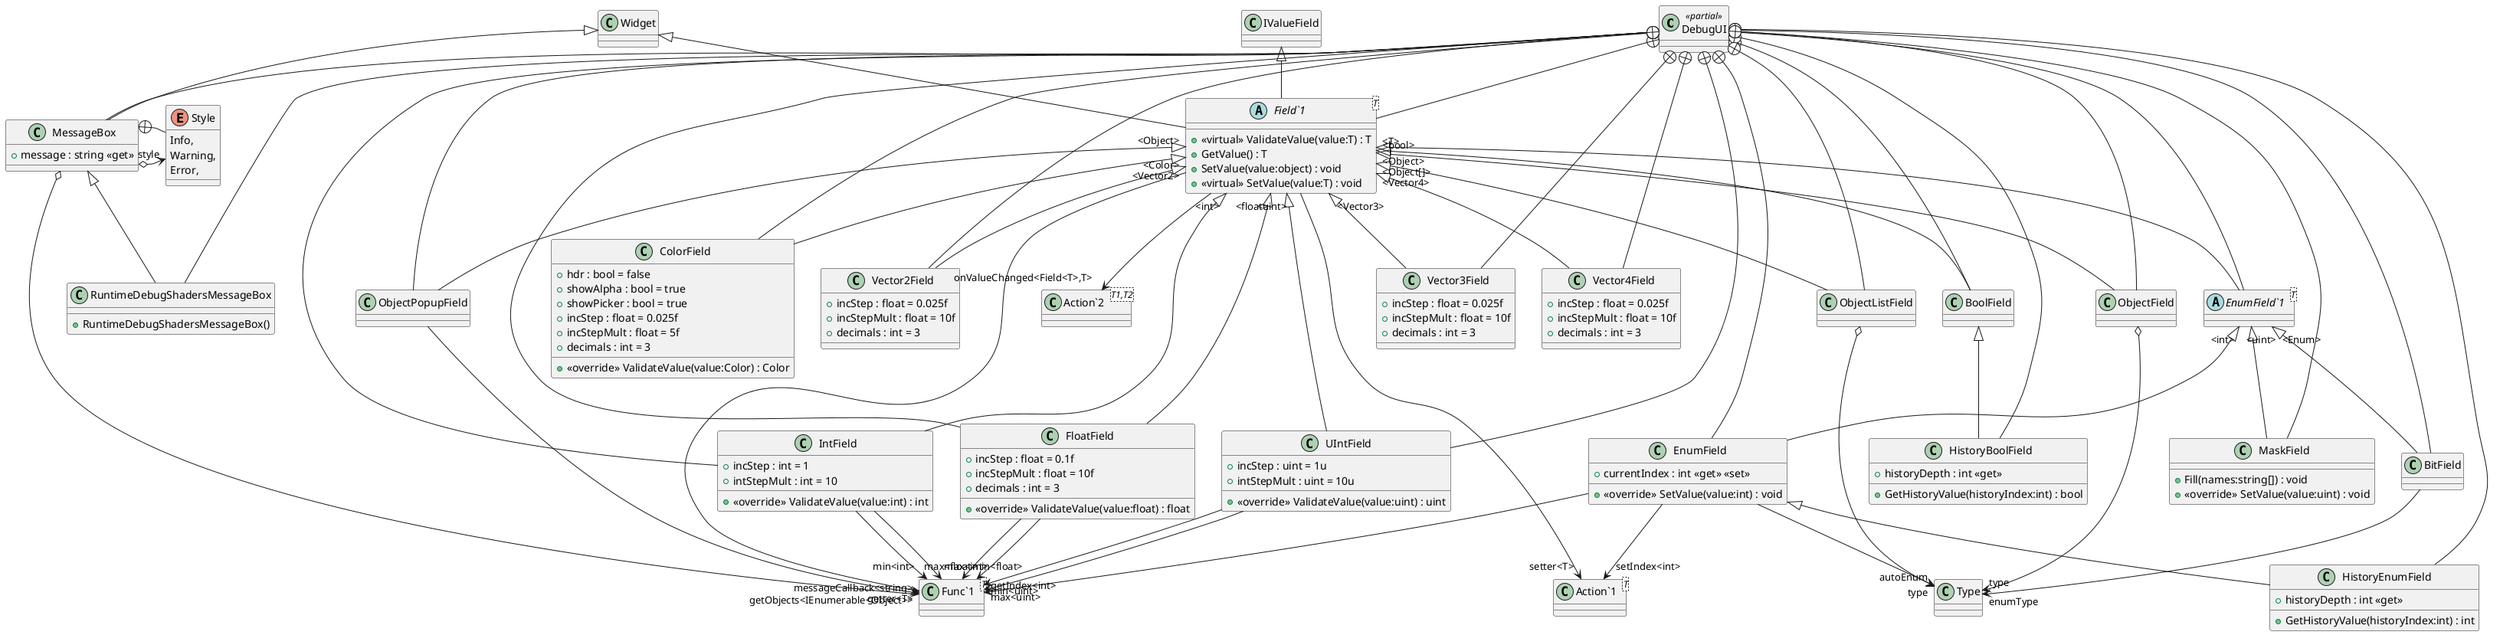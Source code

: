 @startuml
class DebugUI <<partial>> {
}
abstract class "Field`1"<T> {
    + <<virtual>> ValidateValue(value:T) : T
    + GetValue() : T
    + SetValue(value:object) : void
    + <<virtual>> SetValue(value:T) : void
}
class BoolField {
}
class HistoryBoolField {
    + historyDepth : int <<get>>
    + GetHistoryValue(historyIndex:int) : bool
}
class IntField {
    + incStep : int = 1
    + intStepMult : int = 10
    + <<override>> ValidateValue(value:int) : int
}
class UIntField {
    + incStep : uint = 1u
    + intStepMult : uint = 10u
    + <<override>> ValidateValue(value:uint) : uint
}
class FloatField {
    + incStep : float = 0.1f
    + incStepMult : float = 10f
    + decimals : int = 3
    + <<override>> ValidateValue(value:float) : float
}
abstract class "EnumField`1"<T> {
}
class EnumField {
    + currentIndex : int <<get>> <<set>>
    + <<override>> SetValue(value:int) : void
}
class ObjectPopupField {
}
class HistoryEnumField {
    + historyDepth : int <<get>>
    + GetHistoryValue(historyIndex:int) : int
}
class BitField {
}
class MaskField {
    + Fill(names:string[]) : void
    + <<override>> SetValue(value:uint) : void
}
class ColorField {
    + hdr : bool = false
    + showAlpha : bool = true
    + showPicker : bool = true
    + incStep : float = 0.025f
    + incStepMult : float = 5f
    + decimals : int = 3
    + <<override>> ValidateValue(value:Color) : Color
}
class Vector2Field {
    + incStep : float = 0.025f
    + incStepMult : float = 10f
    + decimals : int = 3
}
class Vector3Field {
    + incStep : float = 0.025f
    + incStepMult : float = 10f
    + decimals : int = 3
}
class Vector4Field {
    + incStep : float = 0.025f
    + incStepMult : float = 10f
    + decimals : int = 3
}
class ObjectField {
}
class ObjectListField {
}
class MessageBox {
    + message : string <<get>>
}
class RuntimeDebugShadersMessageBox {
    + RuntimeDebugShadersMessageBox()
}
class "Func`1"<T> {
}
class "Action`1"<T> {
}
class "Action`2"<T1,T2> {
}
enum Style {
    Info,
    Warning,
    Error,
}
DebugUI +-- "Field`1"
Widget <|-- "Field`1"
IValueField <|-- "Field`1"
"Field`1" --> "getter<T>" "Func`1"
"Field`1" --> "setter<T>" "Action`1"
"Field`1" --> "onValueChanged<Field<T>,T>" "Action`2"
DebugUI +-- BoolField
"Field`1" "<bool>" <|-- BoolField
DebugUI +-- HistoryBoolField
BoolField <|-- HistoryBoolField
DebugUI +-- IntField
"Field`1" "<int>" <|-- IntField
IntField --> "min<int>" "Func`1"
IntField --> "max<int>" "Func`1"
DebugUI +-- UIntField
"Field`1" "<uint>" <|-- UIntField
UIntField --> "min<uint>" "Func`1"
UIntField --> "max<uint>" "Func`1"
DebugUI +-- FloatField
"Field`1" "<float>" <|-- FloatField
FloatField --> "min<float>" "Func`1"
FloatField --> "max<float>" "Func`1"
DebugUI +-- "EnumField`1"
"Field`1" "<T>" <|-- "EnumField`1"
DebugUI +-- EnumField
"EnumField`1" "<int>" <|-- EnumField
EnumField --> "getIndex<int>" "Func`1"
EnumField --> "setIndex<int>" "Action`1"
EnumField --> "autoEnum" Type
DebugUI +-- ObjectPopupField
"Field`1" "<Object>" <|-- ObjectPopupField
ObjectPopupField --> "getObjects<IEnumerable<Object>>" "Func`1"
DebugUI +-- HistoryEnumField
EnumField <|-- HistoryEnumField
DebugUI +-- BitField
"EnumField`1" "<Enum>" <|-- BitField
BitField --> "enumType" Type
DebugUI +-- MaskField
"EnumField`1" "<uint>" <|-- MaskField
DebugUI +-- ColorField
"Field`1" "<Color>" <|-- ColorField
DebugUI +-- Vector2Field
"Field`1" "<Vector2>" <|-- Vector2Field
DebugUI +-- Vector3Field
"Field`1" "<Vector3>" <|-- Vector3Field
DebugUI +-- Vector4Field
"Field`1" "<Vector4>" <|-- Vector4Field
DebugUI +-- ObjectField
"Field`1" "<Object>" <|-- ObjectField
ObjectField o-> "type" Type
DebugUI +-- ObjectListField
"Field`1" "<Object[]>" <|-- ObjectListField
ObjectListField o-> "type" Type
DebugUI +-- MessageBox
Widget <|-- MessageBox
MessageBox o-> "style" Style
MessageBox o-> "messageCallback<string>" "Func`1"
DebugUI +-- RuntimeDebugShadersMessageBox
MessageBox <|-- RuntimeDebugShadersMessageBox
MessageBox +-- Style
@enduml
